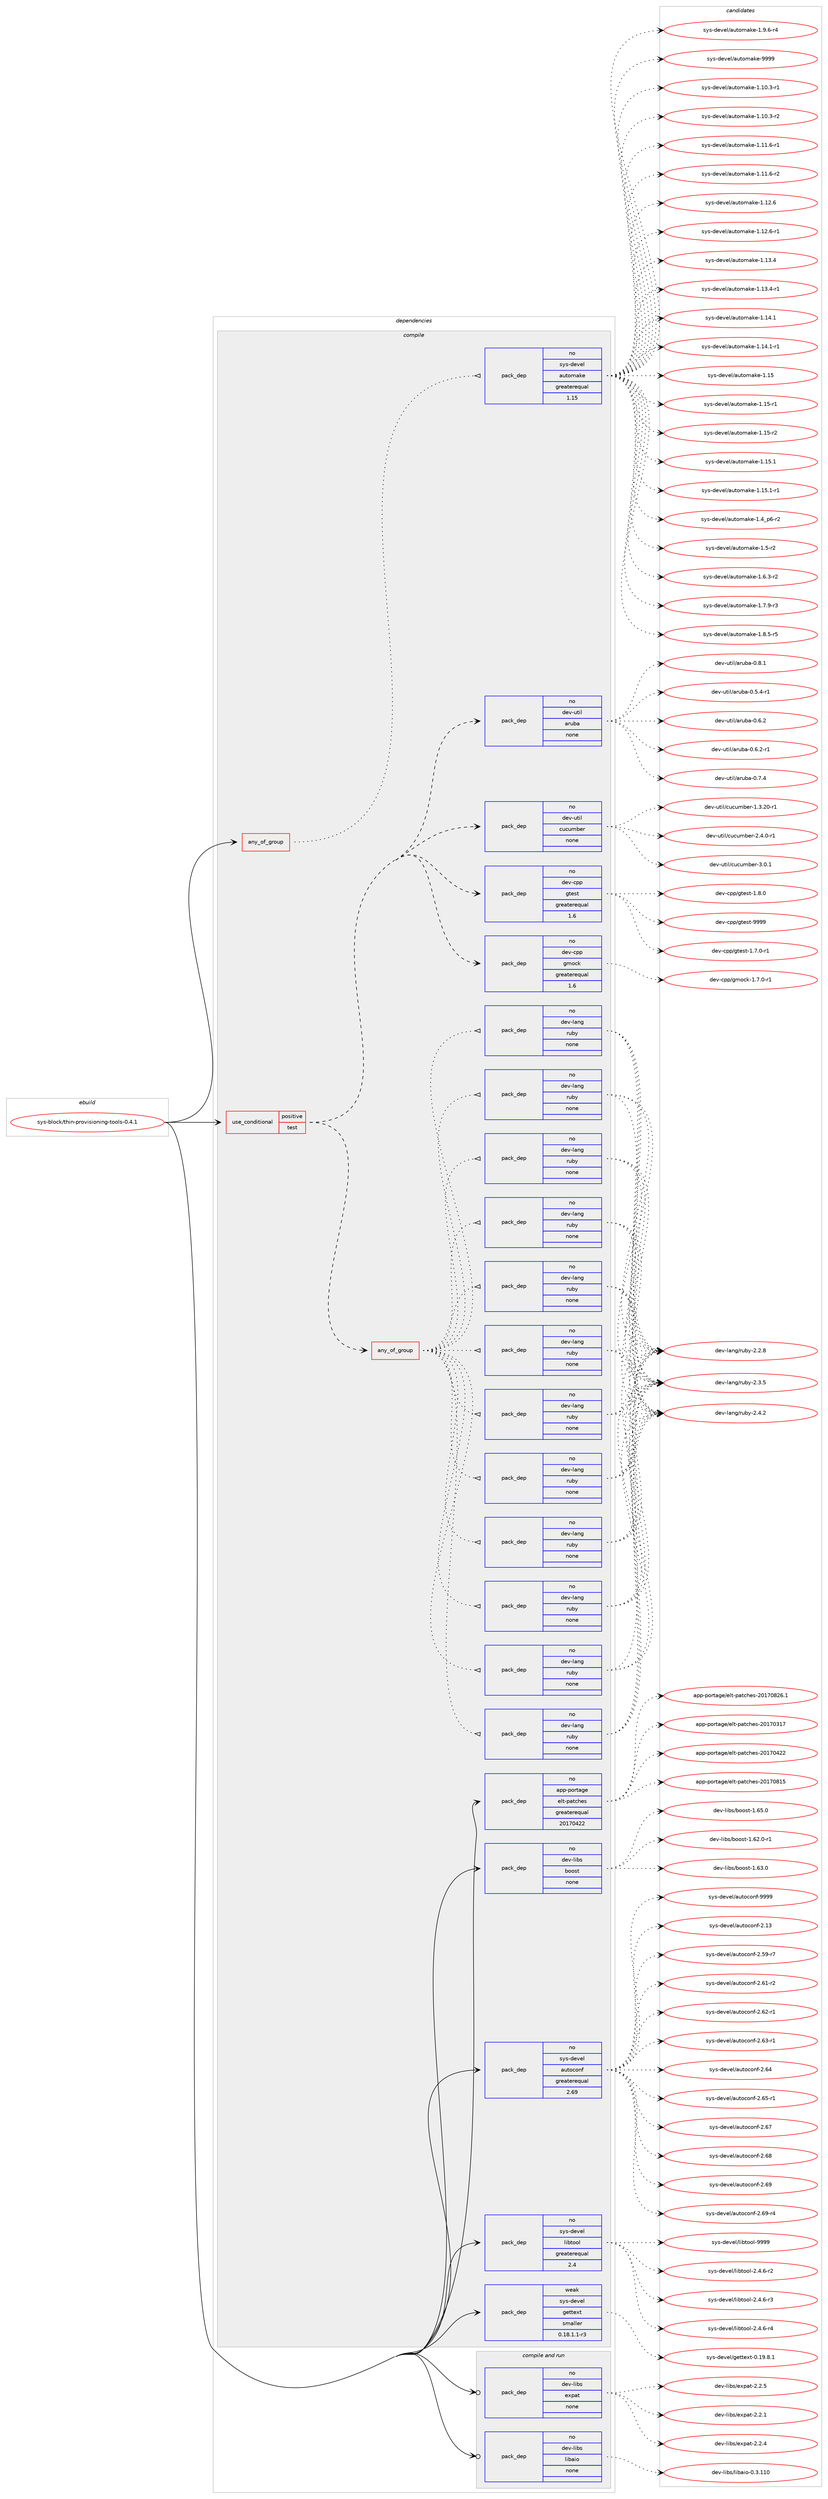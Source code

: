 digraph prolog {

# *************
# Graph options
# *************

newrank=true;
concentrate=true;
compound=true;
graph [rankdir=LR,fontname=Helvetica,fontsize=10,ranksep=1.5];#, ranksep=2.5, nodesep=0.2];
edge  [arrowhead=vee];
node  [fontname=Helvetica,fontsize=10];

# **********
# The ebuild
# **********

subgraph cluster_leftcol {
color=gray;
rank=same;
label=<<i>ebuild</i>>;
id [label="sys-block/thin-provisioning-tools-0.4.1", color=red, width=4, href="../sys-block/thin-provisioning-tools-0.4.1.svg"];
}

# ****************
# The dependencies
# ****************

subgraph cluster_midcol {
color=gray;
label=<<i>dependencies</i>>;
subgraph cluster_compile {
fillcolor="#eeeeee";
style=filled;
label=<<i>compile</i>>;
subgraph any8032 {
dependency476815 [label=<<TABLE BORDER="0" CELLBORDER="1" CELLSPACING="0" CELLPADDING="4"><TR><TD CELLPADDING="10">any_of_group</TD></TR></TABLE>>, shape=none, color=red];subgraph pack353688 {
dependency476816 [label=<<TABLE BORDER="0" CELLBORDER="1" CELLSPACING="0" CELLPADDING="4" WIDTH="220"><TR><TD ROWSPAN="6" CELLPADDING="30">pack_dep</TD></TR><TR><TD WIDTH="110">no</TD></TR><TR><TD>sys-devel</TD></TR><TR><TD>automake</TD></TR><TR><TD>greaterequal</TD></TR><TR><TD>1.15</TD></TR></TABLE>>, shape=none, color=blue];
}
dependency476815:e -> dependency476816:w [weight=20,style="dotted",arrowhead="oinv"];
}
id:e -> dependency476815:w [weight=20,style="solid",arrowhead="vee"];
subgraph cond114820 {
dependency476817 [label=<<TABLE BORDER="0" CELLBORDER="1" CELLSPACING="0" CELLPADDING="4"><TR><TD ROWSPAN="3" CELLPADDING="10">use_conditional</TD></TR><TR><TD>positive</TD></TR><TR><TD>test</TD></TR></TABLE>>, shape=none, color=red];
subgraph any8033 {
dependency476818 [label=<<TABLE BORDER="0" CELLBORDER="1" CELLSPACING="0" CELLPADDING="4"><TR><TD CELLPADDING="10">any_of_group</TD></TR></TABLE>>, shape=none, color=red];subgraph pack353689 {
dependency476819 [label=<<TABLE BORDER="0" CELLBORDER="1" CELLSPACING="0" CELLPADDING="4" WIDTH="220"><TR><TD ROWSPAN="6" CELLPADDING="30">pack_dep</TD></TR><TR><TD WIDTH="110">no</TD></TR><TR><TD>dev-lang</TD></TR><TR><TD>ruby</TD></TR><TR><TD>none</TD></TR><TR><TD></TD></TR></TABLE>>, shape=none, color=blue];
}
dependency476818:e -> dependency476819:w [weight=20,style="dotted",arrowhead="oinv"];
subgraph pack353690 {
dependency476820 [label=<<TABLE BORDER="0" CELLBORDER="1" CELLSPACING="0" CELLPADDING="4" WIDTH="220"><TR><TD ROWSPAN="6" CELLPADDING="30">pack_dep</TD></TR><TR><TD WIDTH="110">no</TD></TR><TR><TD>dev-lang</TD></TR><TR><TD>ruby</TD></TR><TR><TD>none</TD></TR><TR><TD></TD></TR></TABLE>>, shape=none, color=blue];
}
dependency476818:e -> dependency476820:w [weight=20,style="dotted",arrowhead="oinv"];
subgraph pack353691 {
dependency476821 [label=<<TABLE BORDER="0" CELLBORDER="1" CELLSPACING="0" CELLPADDING="4" WIDTH="220"><TR><TD ROWSPAN="6" CELLPADDING="30">pack_dep</TD></TR><TR><TD WIDTH="110">no</TD></TR><TR><TD>dev-lang</TD></TR><TR><TD>ruby</TD></TR><TR><TD>none</TD></TR><TR><TD></TD></TR></TABLE>>, shape=none, color=blue];
}
dependency476818:e -> dependency476821:w [weight=20,style="dotted",arrowhead="oinv"];
subgraph pack353692 {
dependency476822 [label=<<TABLE BORDER="0" CELLBORDER="1" CELLSPACING="0" CELLPADDING="4" WIDTH="220"><TR><TD ROWSPAN="6" CELLPADDING="30">pack_dep</TD></TR><TR><TD WIDTH="110">no</TD></TR><TR><TD>dev-lang</TD></TR><TR><TD>ruby</TD></TR><TR><TD>none</TD></TR><TR><TD></TD></TR></TABLE>>, shape=none, color=blue];
}
dependency476818:e -> dependency476822:w [weight=20,style="dotted",arrowhead="oinv"];
subgraph pack353693 {
dependency476823 [label=<<TABLE BORDER="0" CELLBORDER="1" CELLSPACING="0" CELLPADDING="4" WIDTH="220"><TR><TD ROWSPAN="6" CELLPADDING="30">pack_dep</TD></TR><TR><TD WIDTH="110">no</TD></TR><TR><TD>dev-lang</TD></TR><TR><TD>ruby</TD></TR><TR><TD>none</TD></TR><TR><TD></TD></TR></TABLE>>, shape=none, color=blue];
}
dependency476818:e -> dependency476823:w [weight=20,style="dotted",arrowhead="oinv"];
subgraph pack353694 {
dependency476824 [label=<<TABLE BORDER="0" CELLBORDER="1" CELLSPACING="0" CELLPADDING="4" WIDTH="220"><TR><TD ROWSPAN="6" CELLPADDING="30">pack_dep</TD></TR><TR><TD WIDTH="110">no</TD></TR><TR><TD>dev-lang</TD></TR><TR><TD>ruby</TD></TR><TR><TD>none</TD></TR><TR><TD></TD></TR></TABLE>>, shape=none, color=blue];
}
dependency476818:e -> dependency476824:w [weight=20,style="dotted",arrowhead="oinv"];
subgraph pack353695 {
dependency476825 [label=<<TABLE BORDER="0" CELLBORDER="1" CELLSPACING="0" CELLPADDING="4" WIDTH="220"><TR><TD ROWSPAN="6" CELLPADDING="30">pack_dep</TD></TR><TR><TD WIDTH="110">no</TD></TR><TR><TD>dev-lang</TD></TR><TR><TD>ruby</TD></TR><TR><TD>none</TD></TR><TR><TD></TD></TR></TABLE>>, shape=none, color=blue];
}
dependency476818:e -> dependency476825:w [weight=20,style="dotted",arrowhead="oinv"];
subgraph pack353696 {
dependency476826 [label=<<TABLE BORDER="0" CELLBORDER="1" CELLSPACING="0" CELLPADDING="4" WIDTH="220"><TR><TD ROWSPAN="6" CELLPADDING="30">pack_dep</TD></TR><TR><TD WIDTH="110">no</TD></TR><TR><TD>dev-lang</TD></TR><TR><TD>ruby</TD></TR><TR><TD>none</TD></TR><TR><TD></TD></TR></TABLE>>, shape=none, color=blue];
}
dependency476818:e -> dependency476826:w [weight=20,style="dotted",arrowhead="oinv"];
subgraph pack353697 {
dependency476827 [label=<<TABLE BORDER="0" CELLBORDER="1" CELLSPACING="0" CELLPADDING="4" WIDTH="220"><TR><TD ROWSPAN="6" CELLPADDING="30">pack_dep</TD></TR><TR><TD WIDTH="110">no</TD></TR><TR><TD>dev-lang</TD></TR><TR><TD>ruby</TD></TR><TR><TD>none</TD></TR><TR><TD></TD></TR></TABLE>>, shape=none, color=blue];
}
dependency476818:e -> dependency476827:w [weight=20,style="dotted",arrowhead="oinv"];
subgraph pack353698 {
dependency476828 [label=<<TABLE BORDER="0" CELLBORDER="1" CELLSPACING="0" CELLPADDING="4" WIDTH="220"><TR><TD ROWSPAN="6" CELLPADDING="30">pack_dep</TD></TR><TR><TD WIDTH="110">no</TD></TR><TR><TD>dev-lang</TD></TR><TR><TD>ruby</TD></TR><TR><TD>none</TD></TR><TR><TD></TD></TR></TABLE>>, shape=none, color=blue];
}
dependency476818:e -> dependency476828:w [weight=20,style="dotted",arrowhead="oinv"];
subgraph pack353699 {
dependency476829 [label=<<TABLE BORDER="0" CELLBORDER="1" CELLSPACING="0" CELLPADDING="4" WIDTH="220"><TR><TD ROWSPAN="6" CELLPADDING="30">pack_dep</TD></TR><TR><TD WIDTH="110">no</TD></TR><TR><TD>dev-lang</TD></TR><TR><TD>ruby</TD></TR><TR><TD>none</TD></TR><TR><TD></TD></TR></TABLE>>, shape=none, color=blue];
}
dependency476818:e -> dependency476829:w [weight=20,style="dotted",arrowhead="oinv"];
subgraph pack353700 {
dependency476830 [label=<<TABLE BORDER="0" CELLBORDER="1" CELLSPACING="0" CELLPADDING="4" WIDTH="220"><TR><TD ROWSPAN="6" CELLPADDING="30">pack_dep</TD></TR><TR><TD WIDTH="110">no</TD></TR><TR><TD>dev-lang</TD></TR><TR><TD>ruby</TD></TR><TR><TD>none</TD></TR><TR><TD></TD></TR></TABLE>>, shape=none, color=blue];
}
dependency476818:e -> dependency476830:w [weight=20,style="dotted",arrowhead="oinv"];
}
dependency476817:e -> dependency476818:w [weight=20,style="dashed",arrowhead="vee"];
subgraph pack353701 {
dependency476831 [label=<<TABLE BORDER="0" CELLBORDER="1" CELLSPACING="0" CELLPADDING="4" WIDTH="220"><TR><TD ROWSPAN="6" CELLPADDING="30">pack_dep</TD></TR><TR><TD WIDTH="110">no</TD></TR><TR><TD>dev-cpp</TD></TR><TR><TD>gmock</TD></TR><TR><TD>greaterequal</TD></TR><TR><TD>1.6</TD></TR></TABLE>>, shape=none, color=blue];
}
dependency476817:e -> dependency476831:w [weight=20,style="dashed",arrowhead="vee"];
subgraph pack353702 {
dependency476832 [label=<<TABLE BORDER="0" CELLBORDER="1" CELLSPACING="0" CELLPADDING="4" WIDTH="220"><TR><TD ROWSPAN="6" CELLPADDING="30">pack_dep</TD></TR><TR><TD WIDTH="110">no</TD></TR><TR><TD>dev-cpp</TD></TR><TR><TD>gtest</TD></TR><TR><TD>greaterequal</TD></TR><TR><TD>1.6</TD></TR></TABLE>>, shape=none, color=blue];
}
dependency476817:e -> dependency476832:w [weight=20,style="dashed",arrowhead="vee"];
subgraph pack353703 {
dependency476833 [label=<<TABLE BORDER="0" CELLBORDER="1" CELLSPACING="0" CELLPADDING="4" WIDTH="220"><TR><TD ROWSPAN="6" CELLPADDING="30">pack_dep</TD></TR><TR><TD WIDTH="110">no</TD></TR><TR><TD>dev-util</TD></TR><TR><TD>cucumber</TD></TR><TR><TD>none</TD></TR><TR><TD></TD></TR></TABLE>>, shape=none, color=blue];
}
dependency476817:e -> dependency476833:w [weight=20,style="dashed",arrowhead="vee"];
subgraph pack353704 {
dependency476834 [label=<<TABLE BORDER="0" CELLBORDER="1" CELLSPACING="0" CELLPADDING="4" WIDTH="220"><TR><TD ROWSPAN="6" CELLPADDING="30">pack_dep</TD></TR><TR><TD WIDTH="110">no</TD></TR><TR><TD>dev-util</TD></TR><TR><TD>aruba</TD></TR><TR><TD>none</TD></TR><TR><TD></TD></TR></TABLE>>, shape=none, color=blue];
}
dependency476817:e -> dependency476834:w [weight=20,style="dashed",arrowhead="vee"];
}
id:e -> dependency476817:w [weight=20,style="solid",arrowhead="vee"];
subgraph pack353705 {
dependency476835 [label=<<TABLE BORDER="0" CELLBORDER="1" CELLSPACING="0" CELLPADDING="4" WIDTH="220"><TR><TD ROWSPAN="6" CELLPADDING="30">pack_dep</TD></TR><TR><TD WIDTH="110">no</TD></TR><TR><TD>app-portage</TD></TR><TR><TD>elt-patches</TD></TR><TR><TD>greaterequal</TD></TR><TR><TD>20170422</TD></TR></TABLE>>, shape=none, color=blue];
}
id:e -> dependency476835:w [weight=20,style="solid",arrowhead="vee"];
subgraph pack353706 {
dependency476836 [label=<<TABLE BORDER="0" CELLBORDER="1" CELLSPACING="0" CELLPADDING="4" WIDTH="220"><TR><TD ROWSPAN="6" CELLPADDING="30">pack_dep</TD></TR><TR><TD WIDTH="110">no</TD></TR><TR><TD>dev-libs</TD></TR><TR><TD>boost</TD></TR><TR><TD>none</TD></TR><TR><TD></TD></TR></TABLE>>, shape=none, color=blue];
}
id:e -> dependency476836:w [weight=20,style="solid",arrowhead="vee"];
subgraph pack353707 {
dependency476837 [label=<<TABLE BORDER="0" CELLBORDER="1" CELLSPACING="0" CELLPADDING="4" WIDTH="220"><TR><TD ROWSPAN="6" CELLPADDING="30">pack_dep</TD></TR><TR><TD WIDTH="110">no</TD></TR><TR><TD>sys-devel</TD></TR><TR><TD>autoconf</TD></TR><TR><TD>greaterequal</TD></TR><TR><TD>2.69</TD></TR></TABLE>>, shape=none, color=blue];
}
id:e -> dependency476837:w [weight=20,style="solid",arrowhead="vee"];
subgraph pack353708 {
dependency476838 [label=<<TABLE BORDER="0" CELLBORDER="1" CELLSPACING="0" CELLPADDING="4" WIDTH="220"><TR><TD ROWSPAN="6" CELLPADDING="30">pack_dep</TD></TR><TR><TD WIDTH="110">no</TD></TR><TR><TD>sys-devel</TD></TR><TR><TD>libtool</TD></TR><TR><TD>greaterequal</TD></TR><TR><TD>2.4</TD></TR></TABLE>>, shape=none, color=blue];
}
id:e -> dependency476838:w [weight=20,style="solid",arrowhead="vee"];
subgraph pack353709 {
dependency476839 [label=<<TABLE BORDER="0" CELLBORDER="1" CELLSPACING="0" CELLPADDING="4" WIDTH="220"><TR><TD ROWSPAN="6" CELLPADDING="30">pack_dep</TD></TR><TR><TD WIDTH="110">weak</TD></TR><TR><TD>sys-devel</TD></TR><TR><TD>gettext</TD></TR><TR><TD>smaller</TD></TR><TR><TD>0.18.1.1-r3</TD></TR></TABLE>>, shape=none, color=blue];
}
id:e -> dependency476839:w [weight=20,style="solid",arrowhead="vee"];
}
subgraph cluster_compileandrun {
fillcolor="#eeeeee";
style=filled;
label=<<i>compile and run</i>>;
subgraph pack353710 {
dependency476840 [label=<<TABLE BORDER="0" CELLBORDER="1" CELLSPACING="0" CELLPADDING="4" WIDTH="220"><TR><TD ROWSPAN="6" CELLPADDING="30">pack_dep</TD></TR><TR><TD WIDTH="110">no</TD></TR><TR><TD>dev-libs</TD></TR><TR><TD>expat</TD></TR><TR><TD>none</TD></TR><TR><TD></TD></TR></TABLE>>, shape=none, color=blue];
}
id:e -> dependency476840:w [weight=20,style="solid",arrowhead="odotvee"];
subgraph pack353711 {
dependency476841 [label=<<TABLE BORDER="0" CELLBORDER="1" CELLSPACING="0" CELLPADDING="4" WIDTH="220"><TR><TD ROWSPAN="6" CELLPADDING="30">pack_dep</TD></TR><TR><TD WIDTH="110">no</TD></TR><TR><TD>dev-libs</TD></TR><TR><TD>libaio</TD></TR><TR><TD>none</TD></TR><TR><TD></TD></TR></TABLE>>, shape=none, color=blue];
}
id:e -> dependency476841:w [weight=20,style="solid",arrowhead="odotvee"];
}
subgraph cluster_run {
fillcolor="#eeeeee";
style=filled;
label=<<i>run</i>>;
}
}

# **************
# The candidates
# **************

subgraph cluster_choices {
rank=same;
color=gray;
label=<<i>candidates</i>>;

subgraph choice353688 {
color=black;
nodesep=1;
choice11512111545100101118101108479711711611110997107101454946494846514511449 [label="sys-devel/automake-1.10.3-r1", color=red, width=4,href="../sys-devel/automake-1.10.3-r1.svg"];
choice11512111545100101118101108479711711611110997107101454946494846514511450 [label="sys-devel/automake-1.10.3-r2", color=red, width=4,href="../sys-devel/automake-1.10.3-r2.svg"];
choice11512111545100101118101108479711711611110997107101454946494946544511449 [label="sys-devel/automake-1.11.6-r1", color=red, width=4,href="../sys-devel/automake-1.11.6-r1.svg"];
choice11512111545100101118101108479711711611110997107101454946494946544511450 [label="sys-devel/automake-1.11.6-r2", color=red, width=4,href="../sys-devel/automake-1.11.6-r2.svg"];
choice1151211154510010111810110847971171161111099710710145494649504654 [label="sys-devel/automake-1.12.6", color=red, width=4,href="../sys-devel/automake-1.12.6.svg"];
choice11512111545100101118101108479711711611110997107101454946495046544511449 [label="sys-devel/automake-1.12.6-r1", color=red, width=4,href="../sys-devel/automake-1.12.6-r1.svg"];
choice1151211154510010111810110847971171161111099710710145494649514652 [label="sys-devel/automake-1.13.4", color=red, width=4,href="../sys-devel/automake-1.13.4.svg"];
choice11512111545100101118101108479711711611110997107101454946495146524511449 [label="sys-devel/automake-1.13.4-r1", color=red, width=4,href="../sys-devel/automake-1.13.4-r1.svg"];
choice1151211154510010111810110847971171161111099710710145494649524649 [label="sys-devel/automake-1.14.1", color=red, width=4,href="../sys-devel/automake-1.14.1.svg"];
choice11512111545100101118101108479711711611110997107101454946495246494511449 [label="sys-devel/automake-1.14.1-r1", color=red, width=4,href="../sys-devel/automake-1.14.1-r1.svg"];
choice115121115451001011181011084797117116111109971071014549464953 [label="sys-devel/automake-1.15", color=red, width=4,href="../sys-devel/automake-1.15.svg"];
choice1151211154510010111810110847971171161111099710710145494649534511449 [label="sys-devel/automake-1.15-r1", color=red, width=4,href="../sys-devel/automake-1.15-r1.svg"];
choice1151211154510010111810110847971171161111099710710145494649534511450 [label="sys-devel/automake-1.15-r2", color=red, width=4,href="../sys-devel/automake-1.15-r2.svg"];
choice1151211154510010111810110847971171161111099710710145494649534649 [label="sys-devel/automake-1.15.1", color=red, width=4,href="../sys-devel/automake-1.15.1.svg"];
choice11512111545100101118101108479711711611110997107101454946495346494511449 [label="sys-devel/automake-1.15.1-r1", color=red, width=4,href="../sys-devel/automake-1.15.1-r1.svg"];
choice115121115451001011181011084797117116111109971071014549465295112544511450 [label="sys-devel/automake-1.4_p6-r2", color=red, width=4,href="../sys-devel/automake-1.4_p6-r2.svg"];
choice11512111545100101118101108479711711611110997107101454946534511450 [label="sys-devel/automake-1.5-r2", color=red, width=4,href="../sys-devel/automake-1.5-r2.svg"];
choice115121115451001011181011084797117116111109971071014549465446514511450 [label="sys-devel/automake-1.6.3-r2", color=red, width=4,href="../sys-devel/automake-1.6.3-r2.svg"];
choice115121115451001011181011084797117116111109971071014549465546574511451 [label="sys-devel/automake-1.7.9-r3", color=red, width=4,href="../sys-devel/automake-1.7.9-r3.svg"];
choice115121115451001011181011084797117116111109971071014549465646534511453 [label="sys-devel/automake-1.8.5-r5", color=red, width=4,href="../sys-devel/automake-1.8.5-r5.svg"];
choice115121115451001011181011084797117116111109971071014549465746544511452 [label="sys-devel/automake-1.9.6-r4", color=red, width=4,href="../sys-devel/automake-1.9.6-r4.svg"];
choice115121115451001011181011084797117116111109971071014557575757 [label="sys-devel/automake-9999", color=red, width=4,href="../sys-devel/automake-9999.svg"];
dependency476816:e -> choice11512111545100101118101108479711711611110997107101454946494846514511449:w [style=dotted,weight="100"];
dependency476816:e -> choice11512111545100101118101108479711711611110997107101454946494846514511450:w [style=dotted,weight="100"];
dependency476816:e -> choice11512111545100101118101108479711711611110997107101454946494946544511449:w [style=dotted,weight="100"];
dependency476816:e -> choice11512111545100101118101108479711711611110997107101454946494946544511450:w [style=dotted,weight="100"];
dependency476816:e -> choice1151211154510010111810110847971171161111099710710145494649504654:w [style=dotted,weight="100"];
dependency476816:e -> choice11512111545100101118101108479711711611110997107101454946495046544511449:w [style=dotted,weight="100"];
dependency476816:e -> choice1151211154510010111810110847971171161111099710710145494649514652:w [style=dotted,weight="100"];
dependency476816:e -> choice11512111545100101118101108479711711611110997107101454946495146524511449:w [style=dotted,weight="100"];
dependency476816:e -> choice1151211154510010111810110847971171161111099710710145494649524649:w [style=dotted,weight="100"];
dependency476816:e -> choice11512111545100101118101108479711711611110997107101454946495246494511449:w [style=dotted,weight="100"];
dependency476816:e -> choice115121115451001011181011084797117116111109971071014549464953:w [style=dotted,weight="100"];
dependency476816:e -> choice1151211154510010111810110847971171161111099710710145494649534511449:w [style=dotted,weight="100"];
dependency476816:e -> choice1151211154510010111810110847971171161111099710710145494649534511450:w [style=dotted,weight="100"];
dependency476816:e -> choice1151211154510010111810110847971171161111099710710145494649534649:w [style=dotted,weight="100"];
dependency476816:e -> choice11512111545100101118101108479711711611110997107101454946495346494511449:w [style=dotted,weight="100"];
dependency476816:e -> choice115121115451001011181011084797117116111109971071014549465295112544511450:w [style=dotted,weight="100"];
dependency476816:e -> choice11512111545100101118101108479711711611110997107101454946534511450:w [style=dotted,weight="100"];
dependency476816:e -> choice115121115451001011181011084797117116111109971071014549465446514511450:w [style=dotted,weight="100"];
dependency476816:e -> choice115121115451001011181011084797117116111109971071014549465546574511451:w [style=dotted,weight="100"];
dependency476816:e -> choice115121115451001011181011084797117116111109971071014549465646534511453:w [style=dotted,weight="100"];
dependency476816:e -> choice115121115451001011181011084797117116111109971071014549465746544511452:w [style=dotted,weight="100"];
dependency476816:e -> choice115121115451001011181011084797117116111109971071014557575757:w [style=dotted,weight="100"];
}
subgraph choice353689 {
color=black;
nodesep=1;
choice10010111845108971101034711411798121455046504656 [label="dev-lang/ruby-2.2.8", color=red, width=4,href="../dev-lang/ruby-2.2.8.svg"];
choice10010111845108971101034711411798121455046514653 [label="dev-lang/ruby-2.3.5", color=red, width=4,href="../dev-lang/ruby-2.3.5.svg"];
choice10010111845108971101034711411798121455046524650 [label="dev-lang/ruby-2.4.2", color=red, width=4,href="../dev-lang/ruby-2.4.2.svg"];
dependency476819:e -> choice10010111845108971101034711411798121455046504656:w [style=dotted,weight="100"];
dependency476819:e -> choice10010111845108971101034711411798121455046514653:w [style=dotted,weight="100"];
dependency476819:e -> choice10010111845108971101034711411798121455046524650:w [style=dotted,weight="100"];
}
subgraph choice353690 {
color=black;
nodesep=1;
choice10010111845108971101034711411798121455046504656 [label="dev-lang/ruby-2.2.8", color=red, width=4,href="../dev-lang/ruby-2.2.8.svg"];
choice10010111845108971101034711411798121455046514653 [label="dev-lang/ruby-2.3.5", color=red, width=4,href="../dev-lang/ruby-2.3.5.svg"];
choice10010111845108971101034711411798121455046524650 [label="dev-lang/ruby-2.4.2", color=red, width=4,href="../dev-lang/ruby-2.4.2.svg"];
dependency476820:e -> choice10010111845108971101034711411798121455046504656:w [style=dotted,weight="100"];
dependency476820:e -> choice10010111845108971101034711411798121455046514653:w [style=dotted,weight="100"];
dependency476820:e -> choice10010111845108971101034711411798121455046524650:w [style=dotted,weight="100"];
}
subgraph choice353691 {
color=black;
nodesep=1;
choice10010111845108971101034711411798121455046504656 [label="dev-lang/ruby-2.2.8", color=red, width=4,href="../dev-lang/ruby-2.2.8.svg"];
choice10010111845108971101034711411798121455046514653 [label="dev-lang/ruby-2.3.5", color=red, width=4,href="../dev-lang/ruby-2.3.5.svg"];
choice10010111845108971101034711411798121455046524650 [label="dev-lang/ruby-2.4.2", color=red, width=4,href="../dev-lang/ruby-2.4.2.svg"];
dependency476821:e -> choice10010111845108971101034711411798121455046504656:w [style=dotted,weight="100"];
dependency476821:e -> choice10010111845108971101034711411798121455046514653:w [style=dotted,weight="100"];
dependency476821:e -> choice10010111845108971101034711411798121455046524650:w [style=dotted,weight="100"];
}
subgraph choice353692 {
color=black;
nodesep=1;
choice10010111845108971101034711411798121455046504656 [label="dev-lang/ruby-2.2.8", color=red, width=4,href="../dev-lang/ruby-2.2.8.svg"];
choice10010111845108971101034711411798121455046514653 [label="dev-lang/ruby-2.3.5", color=red, width=4,href="../dev-lang/ruby-2.3.5.svg"];
choice10010111845108971101034711411798121455046524650 [label="dev-lang/ruby-2.4.2", color=red, width=4,href="../dev-lang/ruby-2.4.2.svg"];
dependency476822:e -> choice10010111845108971101034711411798121455046504656:w [style=dotted,weight="100"];
dependency476822:e -> choice10010111845108971101034711411798121455046514653:w [style=dotted,weight="100"];
dependency476822:e -> choice10010111845108971101034711411798121455046524650:w [style=dotted,weight="100"];
}
subgraph choice353693 {
color=black;
nodesep=1;
choice10010111845108971101034711411798121455046504656 [label="dev-lang/ruby-2.2.8", color=red, width=4,href="../dev-lang/ruby-2.2.8.svg"];
choice10010111845108971101034711411798121455046514653 [label="dev-lang/ruby-2.3.5", color=red, width=4,href="../dev-lang/ruby-2.3.5.svg"];
choice10010111845108971101034711411798121455046524650 [label="dev-lang/ruby-2.4.2", color=red, width=4,href="../dev-lang/ruby-2.4.2.svg"];
dependency476823:e -> choice10010111845108971101034711411798121455046504656:w [style=dotted,weight="100"];
dependency476823:e -> choice10010111845108971101034711411798121455046514653:w [style=dotted,weight="100"];
dependency476823:e -> choice10010111845108971101034711411798121455046524650:w [style=dotted,weight="100"];
}
subgraph choice353694 {
color=black;
nodesep=1;
choice10010111845108971101034711411798121455046504656 [label="dev-lang/ruby-2.2.8", color=red, width=4,href="../dev-lang/ruby-2.2.8.svg"];
choice10010111845108971101034711411798121455046514653 [label="dev-lang/ruby-2.3.5", color=red, width=4,href="../dev-lang/ruby-2.3.5.svg"];
choice10010111845108971101034711411798121455046524650 [label="dev-lang/ruby-2.4.2", color=red, width=4,href="../dev-lang/ruby-2.4.2.svg"];
dependency476824:e -> choice10010111845108971101034711411798121455046504656:w [style=dotted,weight="100"];
dependency476824:e -> choice10010111845108971101034711411798121455046514653:w [style=dotted,weight="100"];
dependency476824:e -> choice10010111845108971101034711411798121455046524650:w [style=dotted,weight="100"];
}
subgraph choice353695 {
color=black;
nodesep=1;
choice10010111845108971101034711411798121455046504656 [label="dev-lang/ruby-2.2.8", color=red, width=4,href="../dev-lang/ruby-2.2.8.svg"];
choice10010111845108971101034711411798121455046514653 [label="dev-lang/ruby-2.3.5", color=red, width=4,href="../dev-lang/ruby-2.3.5.svg"];
choice10010111845108971101034711411798121455046524650 [label="dev-lang/ruby-2.4.2", color=red, width=4,href="../dev-lang/ruby-2.4.2.svg"];
dependency476825:e -> choice10010111845108971101034711411798121455046504656:w [style=dotted,weight="100"];
dependency476825:e -> choice10010111845108971101034711411798121455046514653:w [style=dotted,weight="100"];
dependency476825:e -> choice10010111845108971101034711411798121455046524650:w [style=dotted,weight="100"];
}
subgraph choice353696 {
color=black;
nodesep=1;
choice10010111845108971101034711411798121455046504656 [label="dev-lang/ruby-2.2.8", color=red, width=4,href="../dev-lang/ruby-2.2.8.svg"];
choice10010111845108971101034711411798121455046514653 [label="dev-lang/ruby-2.3.5", color=red, width=4,href="../dev-lang/ruby-2.3.5.svg"];
choice10010111845108971101034711411798121455046524650 [label="dev-lang/ruby-2.4.2", color=red, width=4,href="../dev-lang/ruby-2.4.2.svg"];
dependency476826:e -> choice10010111845108971101034711411798121455046504656:w [style=dotted,weight="100"];
dependency476826:e -> choice10010111845108971101034711411798121455046514653:w [style=dotted,weight="100"];
dependency476826:e -> choice10010111845108971101034711411798121455046524650:w [style=dotted,weight="100"];
}
subgraph choice353697 {
color=black;
nodesep=1;
choice10010111845108971101034711411798121455046504656 [label="dev-lang/ruby-2.2.8", color=red, width=4,href="../dev-lang/ruby-2.2.8.svg"];
choice10010111845108971101034711411798121455046514653 [label="dev-lang/ruby-2.3.5", color=red, width=4,href="../dev-lang/ruby-2.3.5.svg"];
choice10010111845108971101034711411798121455046524650 [label="dev-lang/ruby-2.4.2", color=red, width=4,href="../dev-lang/ruby-2.4.2.svg"];
dependency476827:e -> choice10010111845108971101034711411798121455046504656:w [style=dotted,weight="100"];
dependency476827:e -> choice10010111845108971101034711411798121455046514653:w [style=dotted,weight="100"];
dependency476827:e -> choice10010111845108971101034711411798121455046524650:w [style=dotted,weight="100"];
}
subgraph choice353698 {
color=black;
nodesep=1;
choice10010111845108971101034711411798121455046504656 [label="dev-lang/ruby-2.2.8", color=red, width=4,href="../dev-lang/ruby-2.2.8.svg"];
choice10010111845108971101034711411798121455046514653 [label="dev-lang/ruby-2.3.5", color=red, width=4,href="../dev-lang/ruby-2.3.5.svg"];
choice10010111845108971101034711411798121455046524650 [label="dev-lang/ruby-2.4.2", color=red, width=4,href="../dev-lang/ruby-2.4.2.svg"];
dependency476828:e -> choice10010111845108971101034711411798121455046504656:w [style=dotted,weight="100"];
dependency476828:e -> choice10010111845108971101034711411798121455046514653:w [style=dotted,weight="100"];
dependency476828:e -> choice10010111845108971101034711411798121455046524650:w [style=dotted,weight="100"];
}
subgraph choice353699 {
color=black;
nodesep=1;
choice10010111845108971101034711411798121455046504656 [label="dev-lang/ruby-2.2.8", color=red, width=4,href="../dev-lang/ruby-2.2.8.svg"];
choice10010111845108971101034711411798121455046514653 [label="dev-lang/ruby-2.3.5", color=red, width=4,href="../dev-lang/ruby-2.3.5.svg"];
choice10010111845108971101034711411798121455046524650 [label="dev-lang/ruby-2.4.2", color=red, width=4,href="../dev-lang/ruby-2.4.2.svg"];
dependency476829:e -> choice10010111845108971101034711411798121455046504656:w [style=dotted,weight="100"];
dependency476829:e -> choice10010111845108971101034711411798121455046514653:w [style=dotted,weight="100"];
dependency476829:e -> choice10010111845108971101034711411798121455046524650:w [style=dotted,weight="100"];
}
subgraph choice353700 {
color=black;
nodesep=1;
choice10010111845108971101034711411798121455046504656 [label="dev-lang/ruby-2.2.8", color=red, width=4,href="../dev-lang/ruby-2.2.8.svg"];
choice10010111845108971101034711411798121455046514653 [label="dev-lang/ruby-2.3.5", color=red, width=4,href="../dev-lang/ruby-2.3.5.svg"];
choice10010111845108971101034711411798121455046524650 [label="dev-lang/ruby-2.4.2", color=red, width=4,href="../dev-lang/ruby-2.4.2.svg"];
dependency476830:e -> choice10010111845108971101034711411798121455046504656:w [style=dotted,weight="100"];
dependency476830:e -> choice10010111845108971101034711411798121455046514653:w [style=dotted,weight="100"];
dependency476830:e -> choice10010111845108971101034711411798121455046524650:w [style=dotted,weight="100"];
}
subgraph choice353701 {
color=black;
nodesep=1;
choice100101118459911211247103109111991074549465546484511449 [label="dev-cpp/gmock-1.7.0-r1", color=red, width=4,href="../dev-cpp/gmock-1.7.0-r1.svg"];
dependency476831:e -> choice100101118459911211247103109111991074549465546484511449:w [style=dotted,weight="100"];
}
subgraph choice353702 {
color=black;
nodesep=1;
choice1001011184599112112471031161011151164549465546484511449 [label="dev-cpp/gtest-1.7.0-r1", color=red, width=4,href="../dev-cpp/gtest-1.7.0-r1.svg"];
choice100101118459911211247103116101115116454946564648 [label="dev-cpp/gtest-1.8.0", color=red, width=4,href="../dev-cpp/gtest-1.8.0.svg"];
choice1001011184599112112471031161011151164557575757 [label="dev-cpp/gtest-9999", color=red, width=4,href="../dev-cpp/gtest-9999.svg"];
dependency476832:e -> choice1001011184599112112471031161011151164549465546484511449:w [style=dotted,weight="100"];
dependency476832:e -> choice100101118459911211247103116101115116454946564648:w [style=dotted,weight="100"];
dependency476832:e -> choice1001011184599112112471031161011151164557575757:w [style=dotted,weight="100"];
}
subgraph choice353703 {
color=black;
nodesep=1;
choice1001011184511711610510847991179911710998101114454946514650484511449 [label="dev-util/cucumber-1.3.20-r1", color=red, width=4,href="../dev-util/cucumber-1.3.20-r1.svg"];
choice10010111845117116105108479911799117109981011144550465246484511449 [label="dev-util/cucumber-2.4.0-r1", color=red, width=4,href="../dev-util/cucumber-2.4.0-r1.svg"];
choice1001011184511711610510847991179911710998101114455146484649 [label="dev-util/cucumber-3.0.1", color=red, width=4,href="../dev-util/cucumber-3.0.1.svg"];
dependency476833:e -> choice1001011184511711610510847991179911710998101114454946514650484511449:w [style=dotted,weight="100"];
dependency476833:e -> choice10010111845117116105108479911799117109981011144550465246484511449:w [style=dotted,weight="100"];
dependency476833:e -> choice1001011184511711610510847991179911710998101114455146484649:w [style=dotted,weight="100"];
}
subgraph choice353704 {
color=black;
nodesep=1;
choice10010111845117116105108479711411798974548465346524511449 [label="dev-util/aruba-0.5.4-r1", color=red, width=4,href="../dev-util/aruba-0.5.4-r1.svg"];
choice1001011184511711610510847971141179897454846544650 [label="dev-util/aruba-0.6.2", color=red, width=4,href="../dev-util/aruba-0.6.2.svg"];
choice10010111845117116105108479711411798974548465446504511449 [label="dev-util/aruba-0.6.2-r1", color=red, width=4,href="../dev-util/aruba-0.6.2-r1.svg"];
choice1001011184511711610510847971141179897454846554652 [label="dev-util/aruba-0.7.4", color=red, width=4,href="../dev-util/aruba-0.7.4.svg"];
choice1001011184511711610510847971141179897454846564649 [label="dev-util/aruba-0.8.1", color=red, width=4,href="../dev-util/aruba-0.8.1.svg"];
dependency476834:e -> choice10010111845117116105108479711411798974548465346524511449:w [style=dotted,weight="100"];
dependency476834:e -> choice1001011184511711610510847971141179897454846544650:w [style=dotted,weight="100"];
dependency476834:e -> choice10010111845117116105108479711411798974548465446504511449:w [style=dotted,weight="100"];
dependency476834:e -> choice1001011184511711610510847971141179897454846554652:w [style=dotted,weight="100"];
dependency476834:e -> choice1001011184511711610510847971141179897454846564649:w [style=dotted,weight="100"];
}
subgraph choice353705 {
color=black;
nodesep=1;
choice97112112451121111141169710310147101108116451129711699104101115455048495548514955 [label="app-portage/elt-patches-20170317", color=red, width=4,href="../app-portage/elt-patches-20170317.svg"];
choice97112112451121111141169710310147101108116451129711699104101115455048495548525050 [label="app-portage/elt-patches-20170422", color=red, width=4,href="../app-portage/elt-patches-20170422.svg"];
choice97112112451121111141169710310147101108116451129711699104101115455048495548564953 [label="app-portage/elt-patches-20170815", color=red, width=4,href="../app-portage/elt-patches-20170815.svg"];
choice971121124511211111411697103101471011081164511297116991041011154550484955485650544649 [label="app-portage/elt-patches-20170826.1", color=red, width=4,href="../app-portage/elt-patches-20170826.1.svg"];
dependency476835:e -> choice97112112451121111141169710310147101108116451129711699104101115455048495548514955:w [style=dotted,weight="100"];
dependency476835:e -> choice97112112451121111141169710310147101108116451129711699104101115455048495548525050:w [style=dotted,weight="100"];
dependency476835:e -> choice97112112451121111141169710310147101108116451129711699104101115455048495548564953:w [style=dotted,weight="100"];
dependency476835:e -> choice971121124511211111411697103101471011081164511297116991041011154550484955485650544649:w [style=dotted,weight="100"];
}
subgraph choice353706 {
color=black;
nodesep=1;
choice10010111845108105981154798111111115116454946545046484511449 [label="dev-libs/boost-1.62.0-r1", color=red, width=4,href="../dev-libs/boost-1.62.0-r1.svg"];
choice1001011184510810598115479811111111511645494654514648 [label="dev-libs/boost-1.63.0", color=red, width=4,href="../dev-libs/boost-1.63.0.svg"];
choice1001011184510810598115479811111111511645494654534648 [label="dev-libs/boost-1.65.0", color=red, width=4,href="../dev-libs/boost-1.65.0.svg"];
dependency476836:e -> choice10010111845108105981154798111111115116454946545046484511449:w [style=dotted,weight="100"];
dependency476836:e -> choice1001011184510810598115479811111111511645494654514648:w [style=dotted,weight="100"];
dependency476836:e -> choice1001011184510810598115479811111111511645494654534648:w [style=dotted,weight="100"];
}
subgraph choice353707 {
color=black;
nodesep=1;
choice115121115451001011181011084797117116111991111101024550464951 [label="sys-devel/autoconf-2.13", color=red, width=4,href="../sys-devel/autoconf-2.13.svg"];
choice1151211154510010111810110847971171161119911111010245504653574511455 [label="sys-devel/autoconf-2.59-r7", color=red, width=4,href="../sys-devel/autoconf-2.59-r7.svg"];
choice1151211154510010111810110847971171161119911111010245504654494511450 [label="sys-devel/autoconf-2.61-r2", color=red, width=4,href="../sys-devel/autoconf-2.61-r2.svg"];
choice1151211154510010111810110847971171161119911111010245504654504511449 [label="sys-devel/autoconf-2.62-r1", color=red, width=4,href="../sys-devel/autoconf-2.62-r1.svg"];
choice1151211154510010111810110847971171161119911111010245504654514511449 [label="sys-devel/autoconf-2.63-r1", color=red, width=4,href="../sys-devel/autoconf-2.63-r1.svg"];
choice115121115451001011181011084797117116111991111101024550465452 [label="sys-devel/autoconf-2.64", color=red, width=4,href="../sys-devel/autoconf-2.64.svg"];
choice1151211154510010111810110847971171161119911111010245504654534511449 [label="sys-devel/autoconf-2.65-r1", color=red, width=4,href="../sys-devel/autoconf-2.65-r1.svg"];
choice115121115451001011181011084797117116111991111101024550465455 [label="sys-devel/autoconf-2.67", color=red, width=4,href="../sys-devel/autoconf-2.67.svg"];
choice115121115451001011181011084797117116111991111101024550465456 [label="sys-devel/autoconf-2.68", color=red, width=4,href="../sys-devel/autoconf-2.68.svg"];
choice115121115451001011181011084797117116111991111101024550465457 [label="sys-devel/autoconf-2.69", color=red, width=4,href="../sys-devel/autoconf-2.69.svg"];
choice1151211154510010111810110847971171161119911111010245504654574511452 [label="sys-devel/autoconf-2.69-r4", color=red, width=4,href="../sys-devel/autoconf-2.69-r4.svg"];
choice115121115451001011181011084797117116111991111101024557575757 [label="sys-devel/autoconf-9999", color=red, width=4,href="../sys-devel/autoconf-9999.svg"];
dependency476837:e -> choice115121115451001011181011084797117116111991111101024550464951:w [style=dotted,weight="100"];
dependency476837:e -> choice1151211154510010111810110847971171161119911111010245504653574511455:w [style=dotted,weight="100"];
dependency476837:e -> choice1151211154510010111810110847971171161119911111010245504654494511450:w [style=dotted,weight="100"];
dependency476837:e -> choice1151211154510010111810110847971171161119911111010245504654504511449:w [style=dotted,weight="100"];
dependency476837:e -> choice1151211154510010111810110847971171161119911111010245504654514511449:w [style=dotted,weight="100"];
dependency476837:e -> choice115121115451001011181011084797117116111991111101024550465452:w [style=dotted,weight="100"];
dependency476837:e -> choice1151211154510010111810110847971171161119911111010245504654534511449:w [style=dotted,weight="100"];
dependency476837:e -> choice115121115451001011181011084797117116111991111101024550465455:w [style=dotted,weight="100"];
dependency476837:e -> choice115121115451001011181011084797117116111991111101024550465456:w [style=dotted,weight="100"];
dependency476837:e -> choice115121115451001011181011084797117116111991111101024550465457:w [style=dotted,weight="100"];
dependency476837:e -> choice1151211154510010111810110847971171161119911111010245504654574511452:w [style=dotted,weight="100"];
dependency476837:e -> choice115121115451001011181011084797117116111991111101024557575757:w [style=dotted,weight="100"];
}
subgraph choice353708 {
color=black;
nodesep=1;
choice1151211154510010111810110847108105981161111111084550465246544511450 [label="sys-devel/libtool-2.4.6-r2", color=red, width=4,href="../sys-devel/libtool-2.4.6-r2.svg"];
choice1151211154510010111810110847108105981161111111084550465246544511451 [label="sys-devel/libtool-2.4.6-r3", color=red, width=4,href="../sys-devel/libtool-2.4.6-r3.svg"];
choice1151211154510010111810110847108105981161111111084550465246544511452 [label="sys-devel/libtool-2.4.6-r4", color=red, width=4,href="../sys-devel/libtool-2.4.6-r4.svg"];
choice1151211154510010111810110847108105981161111111084557575757 [label="sys-devel/libtool-9999", color=red, width=4,href="../sys-devel/libtool-9999.svg"];
dependency476838:e -> choice1151211154510010111810110847108105981161111111084550465246544511450:w [style=dotted,weight="100"];
dependency476838:e -> choice1151211154510010111810110847108105981161111111084550465246544511451:w [style=dotted,weight="100"];
dependency476838:e -> choice1151211154510010111810110847108105981161111111084550465246544511452:w [style=dotted,weight="100"];
dependency476838:e -> choice1151211154510010111810110847108105981161111111084557575757:w [style=dotted,weight="100"];
}
subgraph choice353709 {
color=black;
nodesep=1;
choice1151211154510010111810110847103101116116101120116454846495746564649 [label="sys-devel/gettext-0.19.8.1", color=red, width=4,href="../sys-devel/gettext-0.19.8.1.svg"];
dependency476839:e -> choice1151211154510010111810110847103101116116101120116454846495746564649:w [style=dotted,weight="100"];
}
subgraph choice353710 {
color=black;
nodesep=1;
choice10010111845108105981154710112011297116455046504649 [label="dev-libs/expat-2.2.1", color=red, width=4,href="../dev-libs/expat-2.2.1.svg"];
choice10010111845108105981154710112011297116455046504652 [label="dev-libs/expat-2.2.4", color=red, width=4,href="../dev-libs/expat-2.2.4.svg"];
choice10010111845108105981154710112011297116455046504653 [label="dev-libs/expat-2.2.5", color=red, width=4,href="../dev-libs/expat-2.2.5.svg"];
dependency476840:e -> choice10010111845108105981154710112011297116455046504649:w [style=dotted,weight="100"];
dependency476840:e -> choice10010111845108105981154710112011297116455046504652:w [style=dotted,weight="100"];
dependency476840:e -> choice10010111845108105981154710112011297116455046504653:w [style=dotted,weight="100"];
}
subgraph choice353711 {
color=black;
nodesep=1;
choice10010111845108105981154710810598971051114548465146494948 [label="dev-libs/libaio-0.3.110", color=red, width=4,href="../dev-libs/libaio-0.3.110.svg"];
dependency476841:e -> choice10010111845108105981154710810598971051114548465146494948:w [style=dotted,weight="100"];
}
}

}
